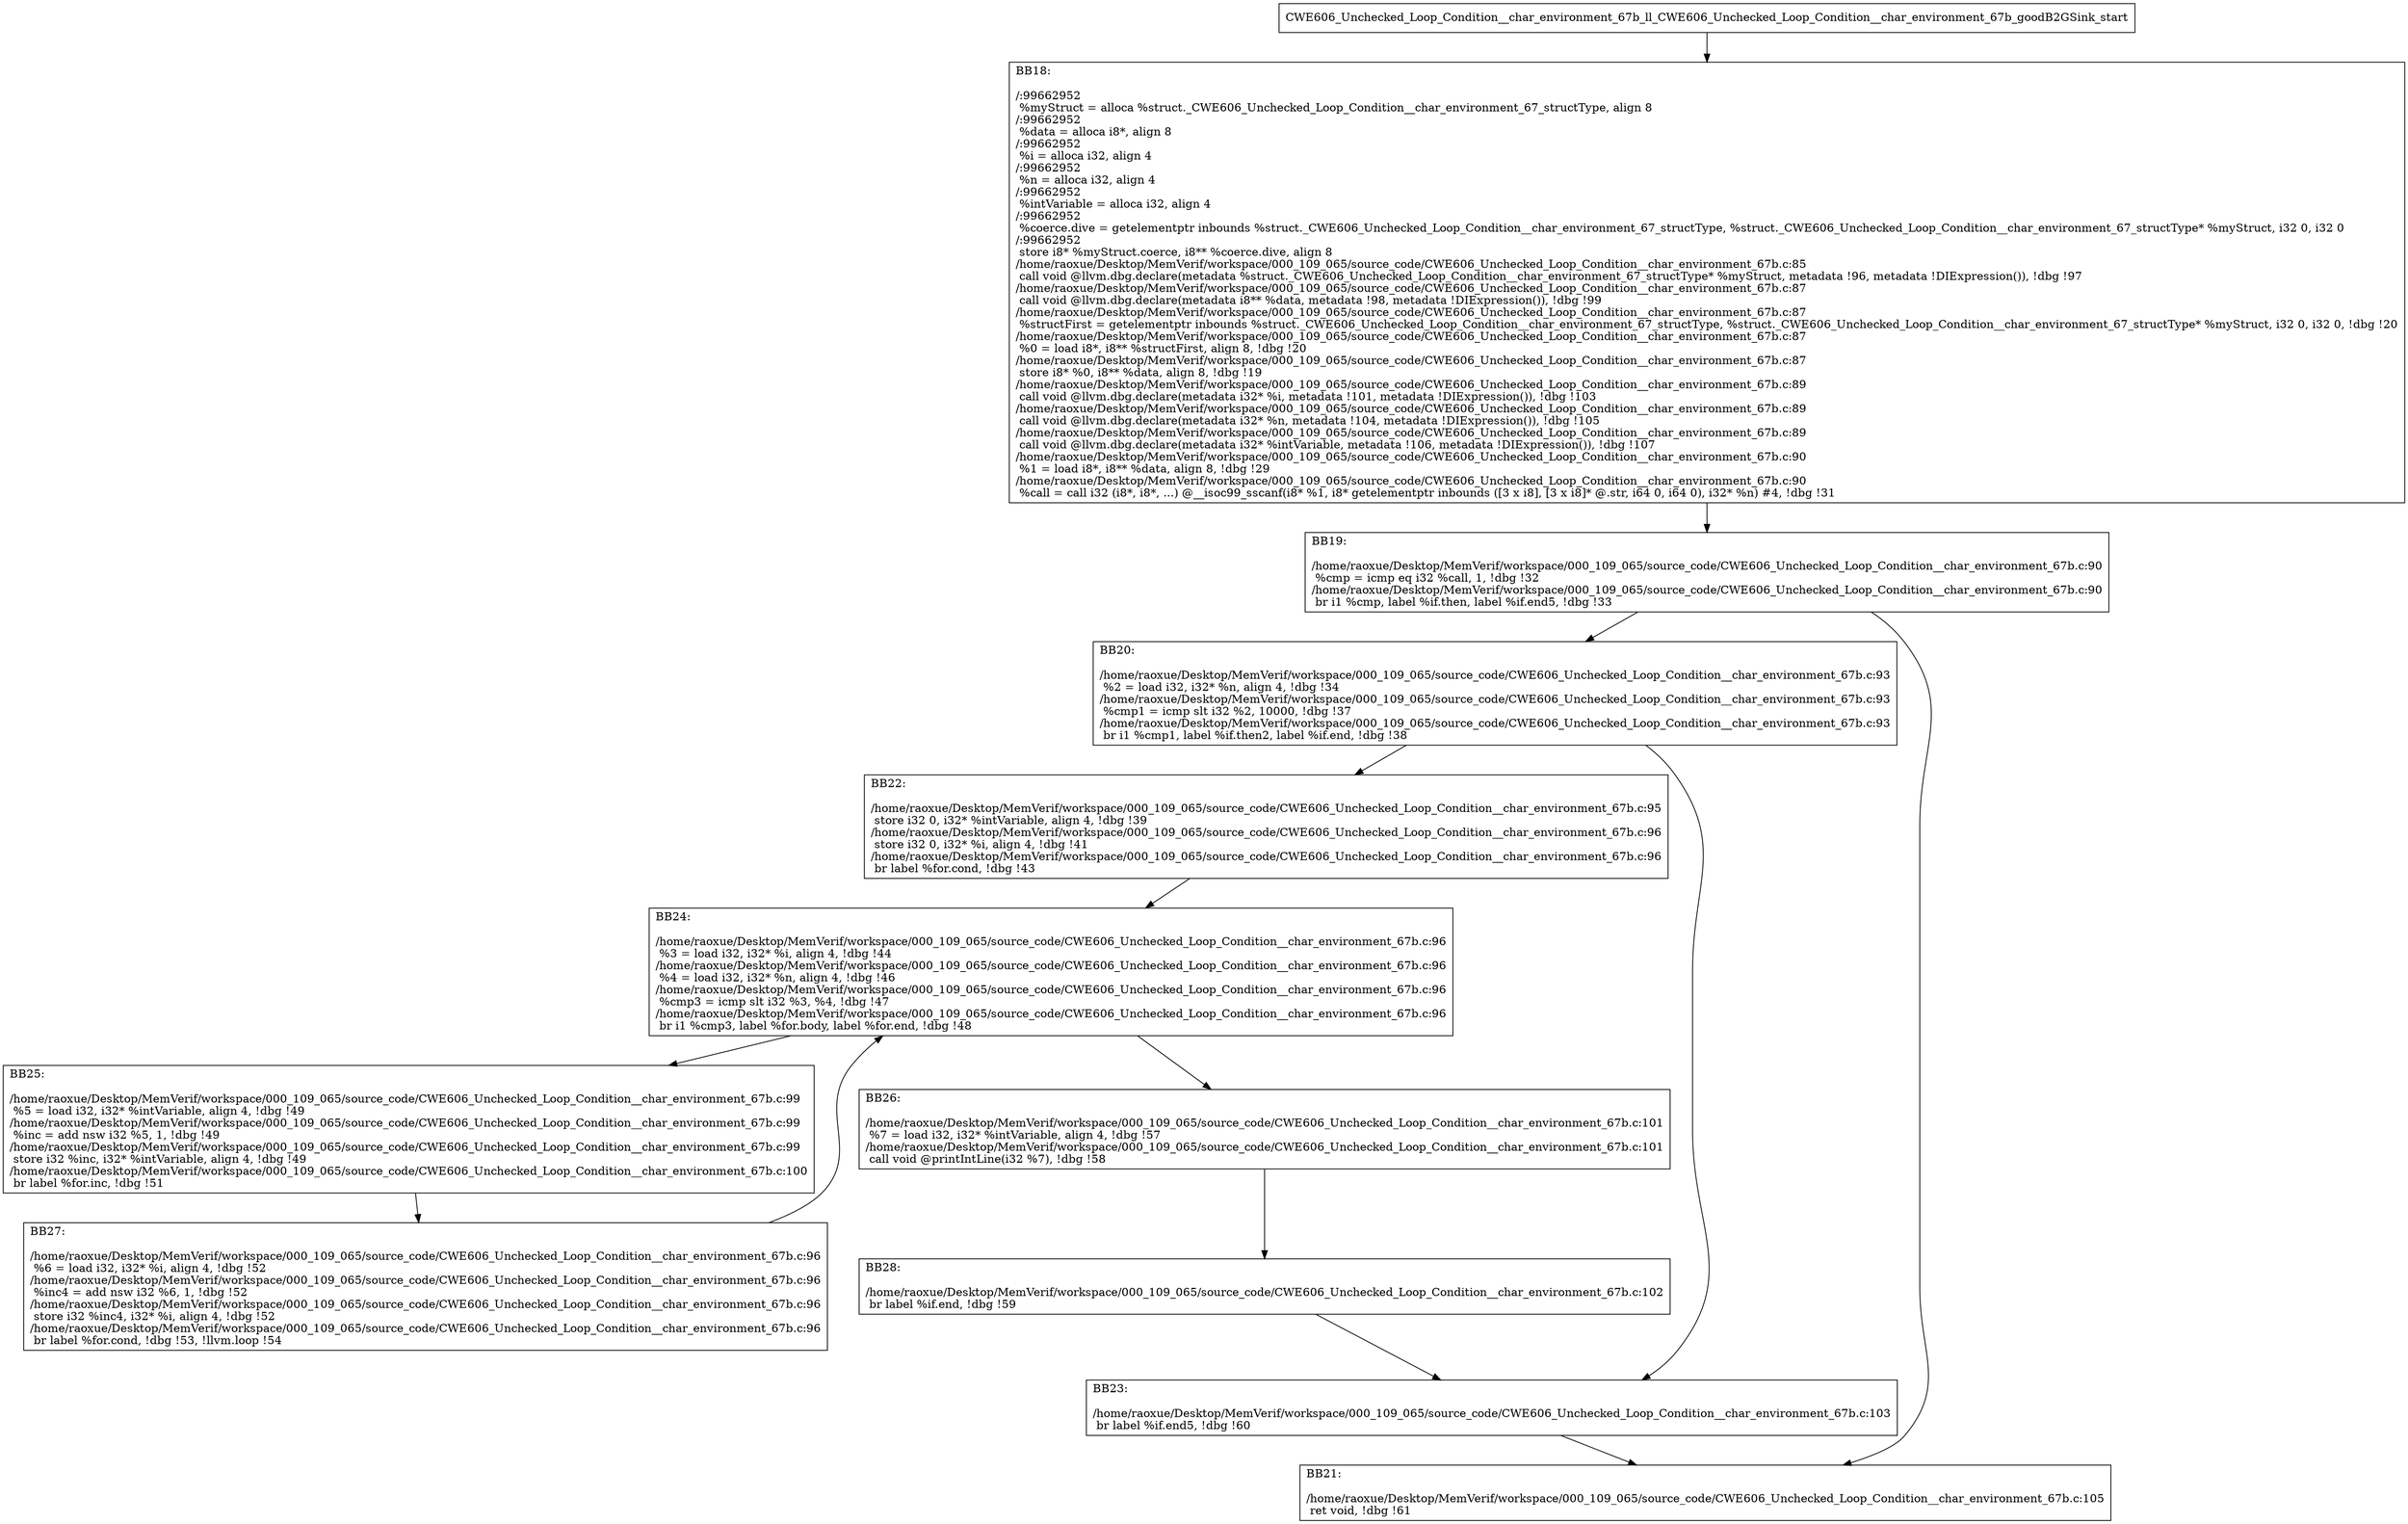 digraph "CFG for'CWE606_Unchecked_Loop_Condition__char_environment_67b_ll_CWE606_Unchecked_Loop_Condition__char_environment_67b_goodB2GSink' function" {
	BBCWE606_Unchecked_Loop_Condition__char_environment_67b_ll_CWE606_Unchecked_Loop_Condition__char_environment_67b_goodB2GSink_start[shape=record,label="{CWE606_Unchecked_Loop_Condition__char_environment_67b_ll_CWE606_Unchecked_Loop_Condition__char_environment_67b_goodB2GSink_start}"];
	BBCWE606_Unchecked_Loop_Condition__char_environment_67b_ll_CWE606_Unchecked_Loop_Condition__char_environment_67b_goodB2GSink_start-> CWE606_Unchecked_Loop_Condition__char_environment_67b_ll_CWE606_Unchecked_Loop_Condition__char_environment_67b_goodB2GSinkBB18;
	CWE606_Unchecked_Loop_Condition__char_environment_67b_ll_CWE606_Unchecked_Loop_Condition__char_environment_67b_goodB2GSinkBB18 [shape=record, label="{BB18:\l\l/:99662952\l
  %myStruct = alloca %struct._CWE606_Unchecked_Loop_Condition__char_environment_67_structType, align 8\l
/:99662952\l
  %data = alloca i8*, align 8\l
/:99662952\l
  %i = alloca i32, align 4\l
/:99662952\l
  %n = alloca i32, align 4\l
/:99662952\l
  %intVariable = alloca i32, align 4\l
/:99662952\l
  %coerce.dive = getelementptr inbounds %struct._CWE606_Unchecked_Loop_Condition__char_environment_67_structType, %struct._CWE606_Unchecked_Loop_Condition__char_environment_67_structType* %myStruct, i32 0, i32 0\l
/:99662952\l
  store i8* %myStruct.coerce, i8** %coerce.dive, align 8\l
/home/raoxue/Desktop/MemVerif/workspace/000_109_065/source_code/CWE606_Unchecked_Loop_Condition__char_environment_67b.c:85\l
  call void @llvm.dbg.declare(metadata %struct._CWE606_Unchecked_Loop_Condition__char_environment_67_structType* %myStruct, metadata !96, metadata !DIExpression()), !dbg !97\l
/home/raoxue/Desktop/MemVerif/workspace/000_109_065/source_code/CWE606_Unchecked_Loop_Condition__char_environment_67b.c:87\l
  call void @llvm.dbg.declare(metadata i8** %data, metadata !98, metadata !DIExpression()), !dbg !99\l
/home/raoxue/Desktop/MemVerif/workspace/000_109_065/source_code/CWE606_Unchecked_Loop_Condition__char_environment_67b.c:87\l
  %structFirst = getelementptr inbounds %struct._CWE606_Unchecked_Loop_Condition__char_environment_67_structType, %struct._CWE606_Unchecked_Loop_Condition__char_environment_67_structType* %myStruct, i32 0, i32 0, !dbg !20\l
/home/raoxue/Desktop/MemVerif/workspace/000_109_065/source_code/CWE606_Unchecked_Loop_Condition__char_environment_67b.c:87\l
  %0 = load i8*, i8** %structFirst, align 8, !dbg !20\l
/home/raoxue/Desktop/MemVerif/workspace/000_109_065/source_code/CWE606_Unchecked_Loop_Condition__char_environment_67b.c:87\l
  store i8* %0, i8** %data, align 8, !dbg !19\l
/home/raoxue/Desktop/MemVerif/workspace/000_109_065/source_code/CWE606_Unchecked_Loop_Condition__char_environment_67b.c:89\l
  call void @llvm.dbg.declare(metadata i32* %i, metadata !101, metadata !DIExpression()), !dbg !103\l
/home/raoxue/Desktop/MemVerif/workspace/000_109_065/source_code/CWE606_Unchecked_Loop_Condition__char_environment_67b.c:89\l
  call void @llvm.dbg.declare(metadata i32* %n, metadata !104, metadata !DIExpression()), !dbg !105\l
/home/raoxue/Desktop/MemVerif/workspace/000_109_065/source_code/CWE606_Unchecked_Loop_Condition__char_environment_67b.c:89\l
  call void @llvm.dbg.declare(metadata i32* %intVariable, metadata !106, metadata !DIExpression()), !dbg !107\l
/home/raoxue/Desktop/MemVerif/workspace/000_109_065/source_code/CWE606_Unchecked_Loop_Condition__char_environment_67b.c:90\l
  %1 = load i8*, i8** %data, align 8, !dbg !29\l
/home/raoxue/Desktop/MemVerif/workspace/000_109_065/source_code/CWE606_Unchecked_Loop_Condition__char_environment_67b.c:90\l
  %call = call i32 (i8*, i8*, ...) @__isoc99_sscanf(i8* %1, i8* getelementptr inbounds ([3 x i8], [3 x i8]* @.str, i64 0, i64 0), i32* %n) #4, !dbg !31\l
}"];
	CWE606_Unchecked_Loop_Condition__char_environment_67b_ll_CWE606_Unchecked_Loop_Condition__char_environment_67b_goodB2GSinkBB18-> CWE606_Unchecked_Loop_Condition__char_environment_67b_ll_CWE606_Unchecked_Loop_Condition__char_environment_67b_goodB2GSinkBB19;
	CWE606_Unchecked_Loop_Condition__char_environment_67b_ll_CWE606_Unchecked_Loop_Condition__char_environment_67b_goodB2GSinkBB19 [shape=record, label="{BB19:\l\l/home/raoxue/Desktop/MemVerif/workspace/000_109_065/source_code/CWE606_Unchecked_Loop_Condition__char_environment_67b.c:90\l
  %cmp = icmp eq i32 %call, 1, !dbg !32\l
/home/raoxue/Desktop/MemVerif/workspace/000_109_065/source_code/CWE606_Unchecked_Loop_Condition__char_environment_67b.c:90\l
  br i1 %cmp, label %if.then, label %if.end5, !dbg !33\l
}"];
	CWE606_Unchecked_Loop_Condition__char_environment_67b_ll_CWE606_Unchecked_Loop_Condition__char_environment_67b_goodB2GSinkBB19-> CWE606_Unchecked_Loop_Condition__char_environment_67b_ll_CWE606_Unchecked_Loop_Condition__char_environment_67b_goodB2GSinkBB20;
	CWE606_Unchecked_Loop_Condition__char_environment_67b_ll_CWE606_Unchecked_Loop_Condition__char_environment_67b_goodB2GSinkBB19-> CWE606_Unchecked_Loop_Condition__char_environment_67b_ll_CWE606_Unchecked_Loop_Condition__char_environment_67b_goodB2GSinkBB21;
	CWE606_Unchecked_Loop_Condition__char_environment_67b_ll_CWE606_Unchecked_Loop_Condition__char_environment_67b_goodB2GSinkBB20 [shape=record, label="{BB20:\l\l/home/raoxue/Desktop/MemVerif/workspace/000_109_065/source_code/CWE606_Unchecked_Loop_Condition__char_environment_67b.c:93\l
  %2 = load i32, i32* %n, align 4, !dbg !34\l
/home/raoxue/Desktop/MemVerif/workspace/000_109_065/source_code/CWE606_Unchecked_Loop_Condition__char_environment_67b.c:93\l
  %cmp1 = icmp slt i32 %2, 10000, !dbg !37\l
/home/raoxue/Desktop/MemVerif/workspace/000_109_065/source_code/CWE606_Unchecked_Loop_Condition__char_environment_67b.c:93\l
  br i1 %cmp1, label %if.then2, label %if.end, !dbg !38\l
}"];
	CWE606_Unchecked_Loop_Condition__char_environment_67b_ll_CWE606_Unchecked_Loop_Condition__char_environment_67b_goodB2GSinkBB20-> CWE606_Unchecked_Loop_Condition__char_environment_67b_ll_CWE606_Unchecked_Loop_Condition__char_environment_67b_goodB2GSinkBB22;
	CWE606_Unchecked_Loop_Condition__char_environment_67b_ll_CWE606_Unchecked_Loop_Condition__char_environment_67b_goodB2GSinkBB20-> CWE606_Unchecked_Loop_Condition__char_environment_67b_ll_CWE606_Unchecked_Loop_Condition__char_environment_67b_goodB2GSinkBB23;
	CWE606_Unchecked_Loop_Condition__char_environment_67b_ll_CWE606_Unchecked_Loop_Condition__char_environment_67b_goodB2GSinkBB22 [shape=record, label="{BB22:\l\l/home/raoxue/Desktop/MemVerif/workspace/000_109_065/source_code/CWE606_Unchecked_Loop_Condition__char_environment_67b.c:95\l
  store i32 0, i32* %intVariable, align 4, !dbg !39\l
/home/raoxue/Desktop/MemVerif/workspace/000_109_065/source_code/CWE606_Unchecked_Loop_Condition__char_environment_67b.c:96\l
  store i32 0, i32* %i, align 4, !dbg !41\l
/home/raoxue/Desktop/MemVerif/workspace/000_109_065/source_code/CWE606_Unchecked_Loop_Condition__char_environment_67b.c:96\l
  br label %for.cond, !dbg !43\l
}"];
	CWE606_Unchecked_Loop_Condition__char_environment_67b_ll_CWE606_Unchecked_Loop_Condition__char_environment_67b_goodB2GSinkBB22-> CWE606_Unchecked_Loop_Condition__char_environment_67b_ll_CWE606_Unchecked_Loop_Condition__char_environment_67b_goodB2GSinkBB24;
	CWE606_Unchecked_Loop_Condition__char_environment_67b_ll_CWE606_Unchecked_Loop_Condition__char_environment_67b_goodB2GSinkBB24 [shape=record, label="{BB24:\l\l/home/raoxue/Desktop/MemVerif/workspace/000_109_065/source_code/CWE606_Unchecked_Loop_Condition__char_environment_67b.c:96\l
  %3 = load i32, i32* %i, align 4, !dbg !44\l
/home/raoxue/Desktop/MemVerif/workspace/000_109_065/source_code/CWE606_Unchecked_Loop_Condition__char_environment_67b.c:96\l
  %4 = load i32, i32* %n, align 4, !dbg !46\l
/home/raoxue/Desktop/MemVerif/workspace/000_109_065/source_code/CWE606_Unchecked_Loop_Condition__char_environment_67b.c:96\l
  %cmp3 = icmp slt i32 %3, %4, !dbg !47\l
/home/raoxue/Desktop/MemVerif/workspace/000_109_065/source_code/CWE606_Unchecked_Loop_Condition__char_environment_67b.c:96\l
  br i1 %cmp3, label %for.body, label %for.end, !dbg !48\l
}"];
	CWE606_Unchecked_Loop_Condition__char_environment_67b_ll_CWE606_Unchecked_Loop_Condition__char_environment_67b_goodB2GSinkBB24-> CWE606_Unchecked_Loop_Condition__char_environment_67b_ll_CWE606_Unchecked_Loop_Condition__char_environment_67b_goodB2GSinkBB25;
	CWE606_Unchecked_Loop_Condition__char_environment_67b_ll_CWE606_Unchecked_Loop_Condition__char_environment_67b_goodB2GSinkBB24-> CWE606_Unchecked_Loop_Condition__char_environment_67b_ll_CWE606_Unchecked_Loop_Condition__char_environment_67b_goodB2GSinkBB26;
	CWE606_Unchecked_Loop_Condition__char_environment_67b_ll_CWE606_Unchecked_Loop_Condition__char_environment_67b_goodB2GSinkBB25 [shape=record, label="{BB25:\l\l/home/raoxue/Desktop/MemVerif/workspace/000_109_065/source_code/CWE606_Unchecked_Loop_Condition__char_environment_67b.c:99\l
  %5 = load i32, i32* %intVariable, align 4, !dbg !49\l
/home/raoxue/Desktop/MemVerif/workspace/000_109_065/source_code/CWE606_Unchecked_Loop_Condition__char_environment_67b.c:99\l
  %inc = add nsw i32 %5, 1, !dbg !49\l
/home/raoxue/Desktop/MemVerif/workspace/000_109_065/source_code/CWE606_Unchecked_Loop_Condition__char_environment_67b.c:99\l
  store i32 %inc, i32* %intVariable, align 4, !dbg !49\l
/home/raoxue/Desktop/MemVerif/workspace/000_109_065/source_code/CWE606_Unchecked_Loop_Condition__char_environment_67b.c:100\l
  br label %for.inc, !dbg !51\l
}"];
	CWE606_Unchecked_Loop_Condition__char_environment_67b_ll_CWE606_Unchecked_Loop_Condition__char_environment_67b_goodB2GSinkBB25-> CWE606_Unchecked_Loop_Condition__char_environment_67b_ll_CWE606_Unchecked_Loop_Condition__char_environment_67b_goodB2GSinkBB27;
	CWE606_Unchecked_Loop_Condition__char_environment_67b_ll_CWE606_Unchecked_Loop_Condition__char_environment_67b_goodB2GSinkBB27 [shape=record, label="{BB27:\l\l/home/raoxue/Desktop/MemVerif/workspace/000_109_065/source_code/CWE606_Unchecked_Loop_Condition__char_environment_67b.c:96\l
  %6 = load i32, i32* %i, align 4, !dbg !52\l
/home/raoxue/Desktop/MemVerif/workspace/000_109_065/source_code/CWE606_Unchecked_Loop_Condition__char_environment_67b.c:96\l
  %inc4 = add nsw i32 %6, 1, !dbg !52\l
/home/raoxue/Desktop/MemVerif/workspace/000_109_065/source_code/CWE606_Unchecked_Loop_Condition__char_environment_67b.c:96\l
  store i32 %inc4, i32* %i, align 4, !dbg !52\l
/home/raoxue/Desktop/MemVerif/workspace/000_109_065/source_code/CWE606_Unchecked_Loop_Condition__char_environment_67b.c:96\l
  br label %for.cond, !dbg !53, !llvm.loop !54\l
}"];
	CWE606_Unchecked_Loop_Condition__char_environment_67b_ll_CWE606_Unchecked_Loop_Condition__char_environment_67b_goodB2GSinkBB27-> CWE606_Unchecked_Loop_Condition__char_environment_67b_ll_CWE606_Unchecked_Loop_Condition__char_environment_67b_goodB2GSinkBB24;
	CWE606_Unchecked_Loop_Condition__char_environment_67b_ll_CWE606_Unchecked_Loop_Condition__char_environment_67b_goodB2GSinkBB26 [shape=record, label="{BB26:\l\l/home/raoxue/Desktop/MemVerif/workspace/000_109_065/source_code/CWE606_Unchecked_Loop_Condition__char_environment_67b.c:101\l
  %7 = load i32, i32* %intVariable, align 4, !dbg !57\l
/home/raoxue/Desktop/MemVerif/workspace/000_109_065/source_code/CWE606_Unchecked_Loop_Condition__char_environment_67b.c:101\l
  call void @printIntLine(i32 %7), !dbg !58\l
}"];
	CWE606_Unchecked_Loop_Condition__char_environment_67b_ll_CWE606_Unchecked_Loop_Condition__char_environment_67b_goodB2GSinkBB26-> CWE606_Unchecked_Loop_Condition__char_environment_67b_ll_CWE606_Unchecked_Loop_Condition__char_environment_67b_goodB2GSinkBB28;
	CWE606_Unchecked_Loop_Condition__char_environment_67b_ll_CWE606_Unchecked_Loop_Condition__char_environment_67b_goodB2GSinkBB28 [shape=record, label="{BB28:\l\l/home/raoxue/Desktop/MemVerif/workspace/000_109_065/source_code/CWE606_Unchecked_Loop_Condition__char_environment_67b.c:102\l
  br label %if.end, !dbg !59\l
}"];
	CWE606_Unchecked_Loop_Condition__char_environment_67b_ll_CWE606_Unchecked_Loop_Condition__char_environment_67b_goodB2GSinkBB28-> CWE606_Unchecked_Loop_Condition__char_environment_67b_ll_CWE606_Unchecked_Loop_Condition__char_environment_67b_goodB2GSinkBB23;
	CWE606_Unchecked_Loop_Condition__char_environment_67b_ll_CWE606_Unchecked_Loop_Condition__char_environment_67b_goodB2GSinkBB23 [shape=record, label="{BB23:\l\l/home/raoxue/Desktop/MemVerif/workspace/000_109_065/source_code/CWE606_Unchecked_Loop_Condition__char_environment_67b.c:103\l
  br label %if.end5, !dbg !60\l
}"];
	CWE606_Unchecked_Loop_Condition__char_environment_67b_ll_CWE606_Unchecked_Loop_Condition__char_environment_67b_goodB2GSinkBB23-> CWE606_Unchecked_Loop_Condition__char_environment_67b_ll_CWE606_Unchecked_Loop_Condition__char_environment_67b_goodB2GSinkBB21;
	CWE606_Unchecked_Loop_Condition__char_environment_67b_ll_CWE606_Unchecked_Loop_Condition__char_environment_67b_goodB2GSinkBB21 [shape=record, label="{BB21:\l\l/home/raoxue/Desktop/MemVerif/workspace/000_109_065/source_code/CWE606_Unchecked_Loop_Condition__char_environment_67b.c:105\l
  ret void, !dbg !61\l
}"];
}
